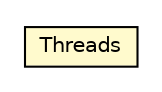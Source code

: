 #!/usr/local/bin/dot
#
# Class diagram 
# Generated by UMLGraph version R5_6-24-gf6e263 (http://www.umlgraph.org/)
#

digraph G {
	edge [fontname="Helvetica",fontsize=10,labelfontname="Helvetica",labelfontsize=10];
	node [fontname="Helvetica",fontsize=10,shape=plaintext];
	nodesep=0.25;
	ranksep=0.5;
	// io.reinert.requestor.core.internal.Threads
	c80010 [label=<<table title="io.reinert.requestor.core.internal.Threads" border="0" cellborder="1" cellspacing="0" cellpadding="2" port="p" bgcolor="lemonChiffon" href="./Threads.html">
		<tr><td><table border="0" cellspacing="0" cellpadding="1">
<tr><td align="center" balign="center"> Threads </td></tr>
		</table></td></tr>
		</table>>, URL="./Threads.html", fontname="Helvetica", fontcolor="black", fontsize=10.0];
}

